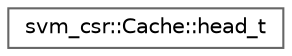 digraph "Graphical Class Hierarchy"
{
 // LATEX_PDF_SIZE
  bgcolor="transparent";
  edge [fontname=Helvetica,fontsize=10,labelfontname=Helvetica,labelfontsize=10];
  node [fontname=Helvetica,fontsize=10,shape=box,height=0.2,width=0.4];
  rankdir="LR";
  Node0 [id="Node000000",label="svm_csr::Cache::head_t",height=0.2,width=0.4,color="grey40", fillcolor="white", style="filled",URL="$d0/d40/structsvm__csr_1_1Cache_1_1head__t.html",tooltip=" "];
}
